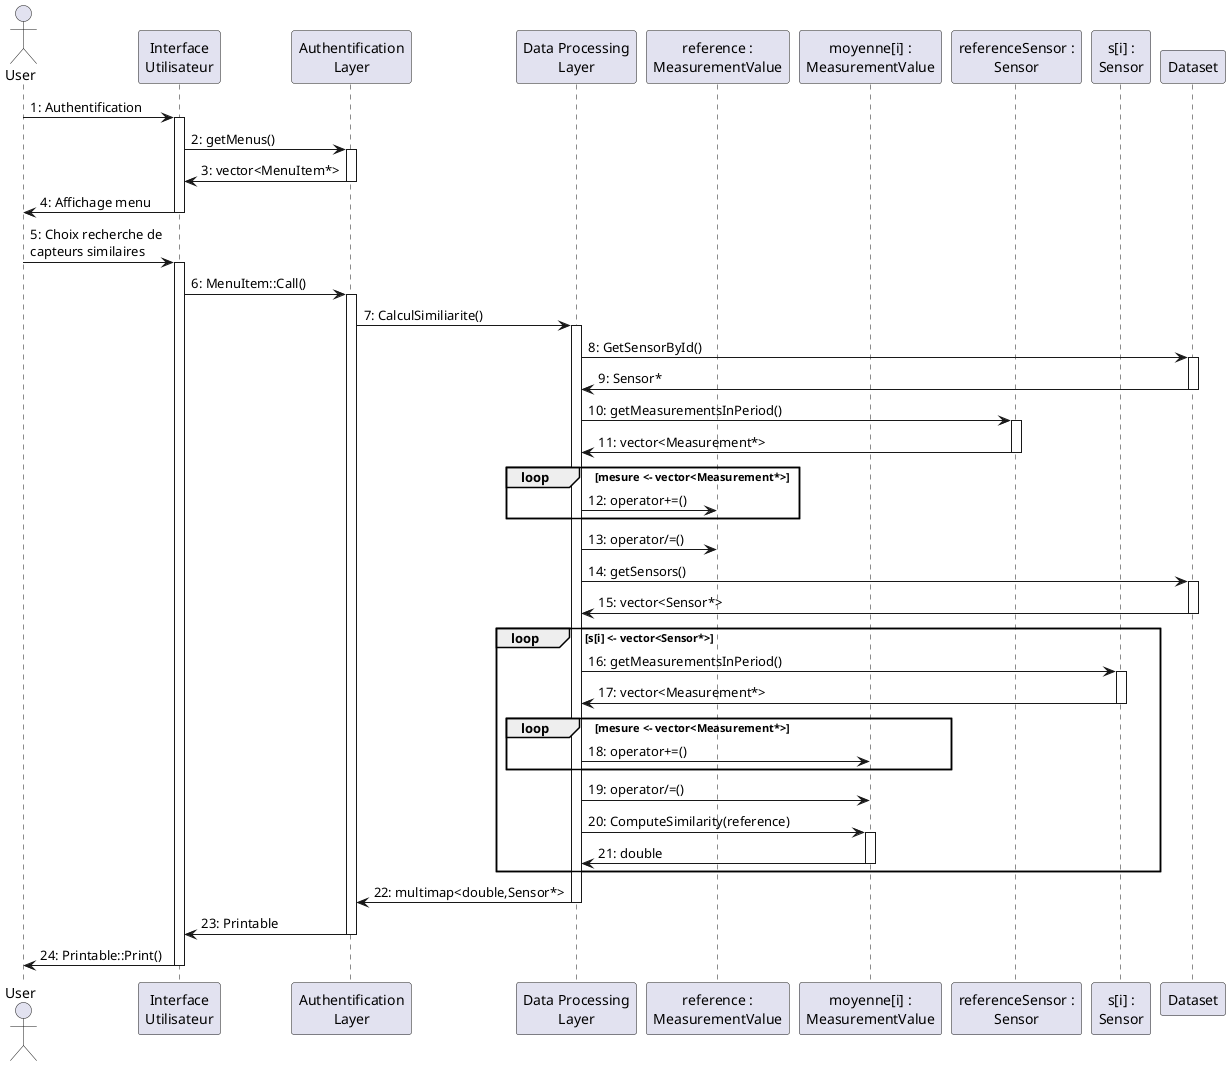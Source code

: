 @startuml

skinparam responseMessageBelowArrow true

actor User as user

participant "Interface\nUtilisateur" as ui
participant "Authentification\nLayer" as auth
participant "Data Processing\nLayer" as proc
participant "reference :\nMeasurementValue" as mr
participant "moyenne[i] :\nMeasurementValue" as m
participant "referenceSensor :\nSensor" as sr
participant "s[i] :\nSensor" as sensor
participant "Dataset" as data

user -> ui: 1: Authentification
activate ui

ui -> auth: 2: getMenus()
activate auth

auth -> ui: 3: vector<MenuItem*>
deactivate auth

ui -> user: 4: Affichage menu
deactivate ui

user -> ui: 5: Choix recherche de\ncapteurs similaires
activate ui

ui -> auth: 6: MenuItem::Call()

activate auth
auth -> proc: 7: CalculSimiliarite()
activate proc

proc -> data: 8: GetSensorById()
activate data
data -> proc: 9: Sensor*
deactivate data
proc -> sr: 10: getMeasurementsInPeriod()
activate sr
sr -> proc: 11: vector<Measurement*>
deactivate sr
loop mesure <- vector<Measurement*>
    proc -> mr: 12: operator+=()
end loop

proc -> mr: 13: operator/=()
deactivate sr

proc -> data: 14: getSensors()
activate data
data -> proc: 15: vector<Sensor*>
deactivate data


loop s[i] <- vector<Sensor*>
    proc -> sensor: 16: getMeasurementsInPeriod()
    activate sensor
    sensor -> proc: 17: vector<Measurement*>
    deactivate sensor
    loop mesure <- vector<Measurement*>
        proc -> m: 18: operator+=()
    end loop

    proc -> m: 19: operator/=()

    proc -> m: 20: ComputeSimilarity(reference)
    activate m
    m -> proc: 21: double
    deactivate m
end loop

proc -> auth: 22: multimap<double,Sensor*>
deactivate proc

auth -> ui: 23: Printable
deactivate auth

ui -> user: 24: Printable::Print()
deactivate ui

@enduml
